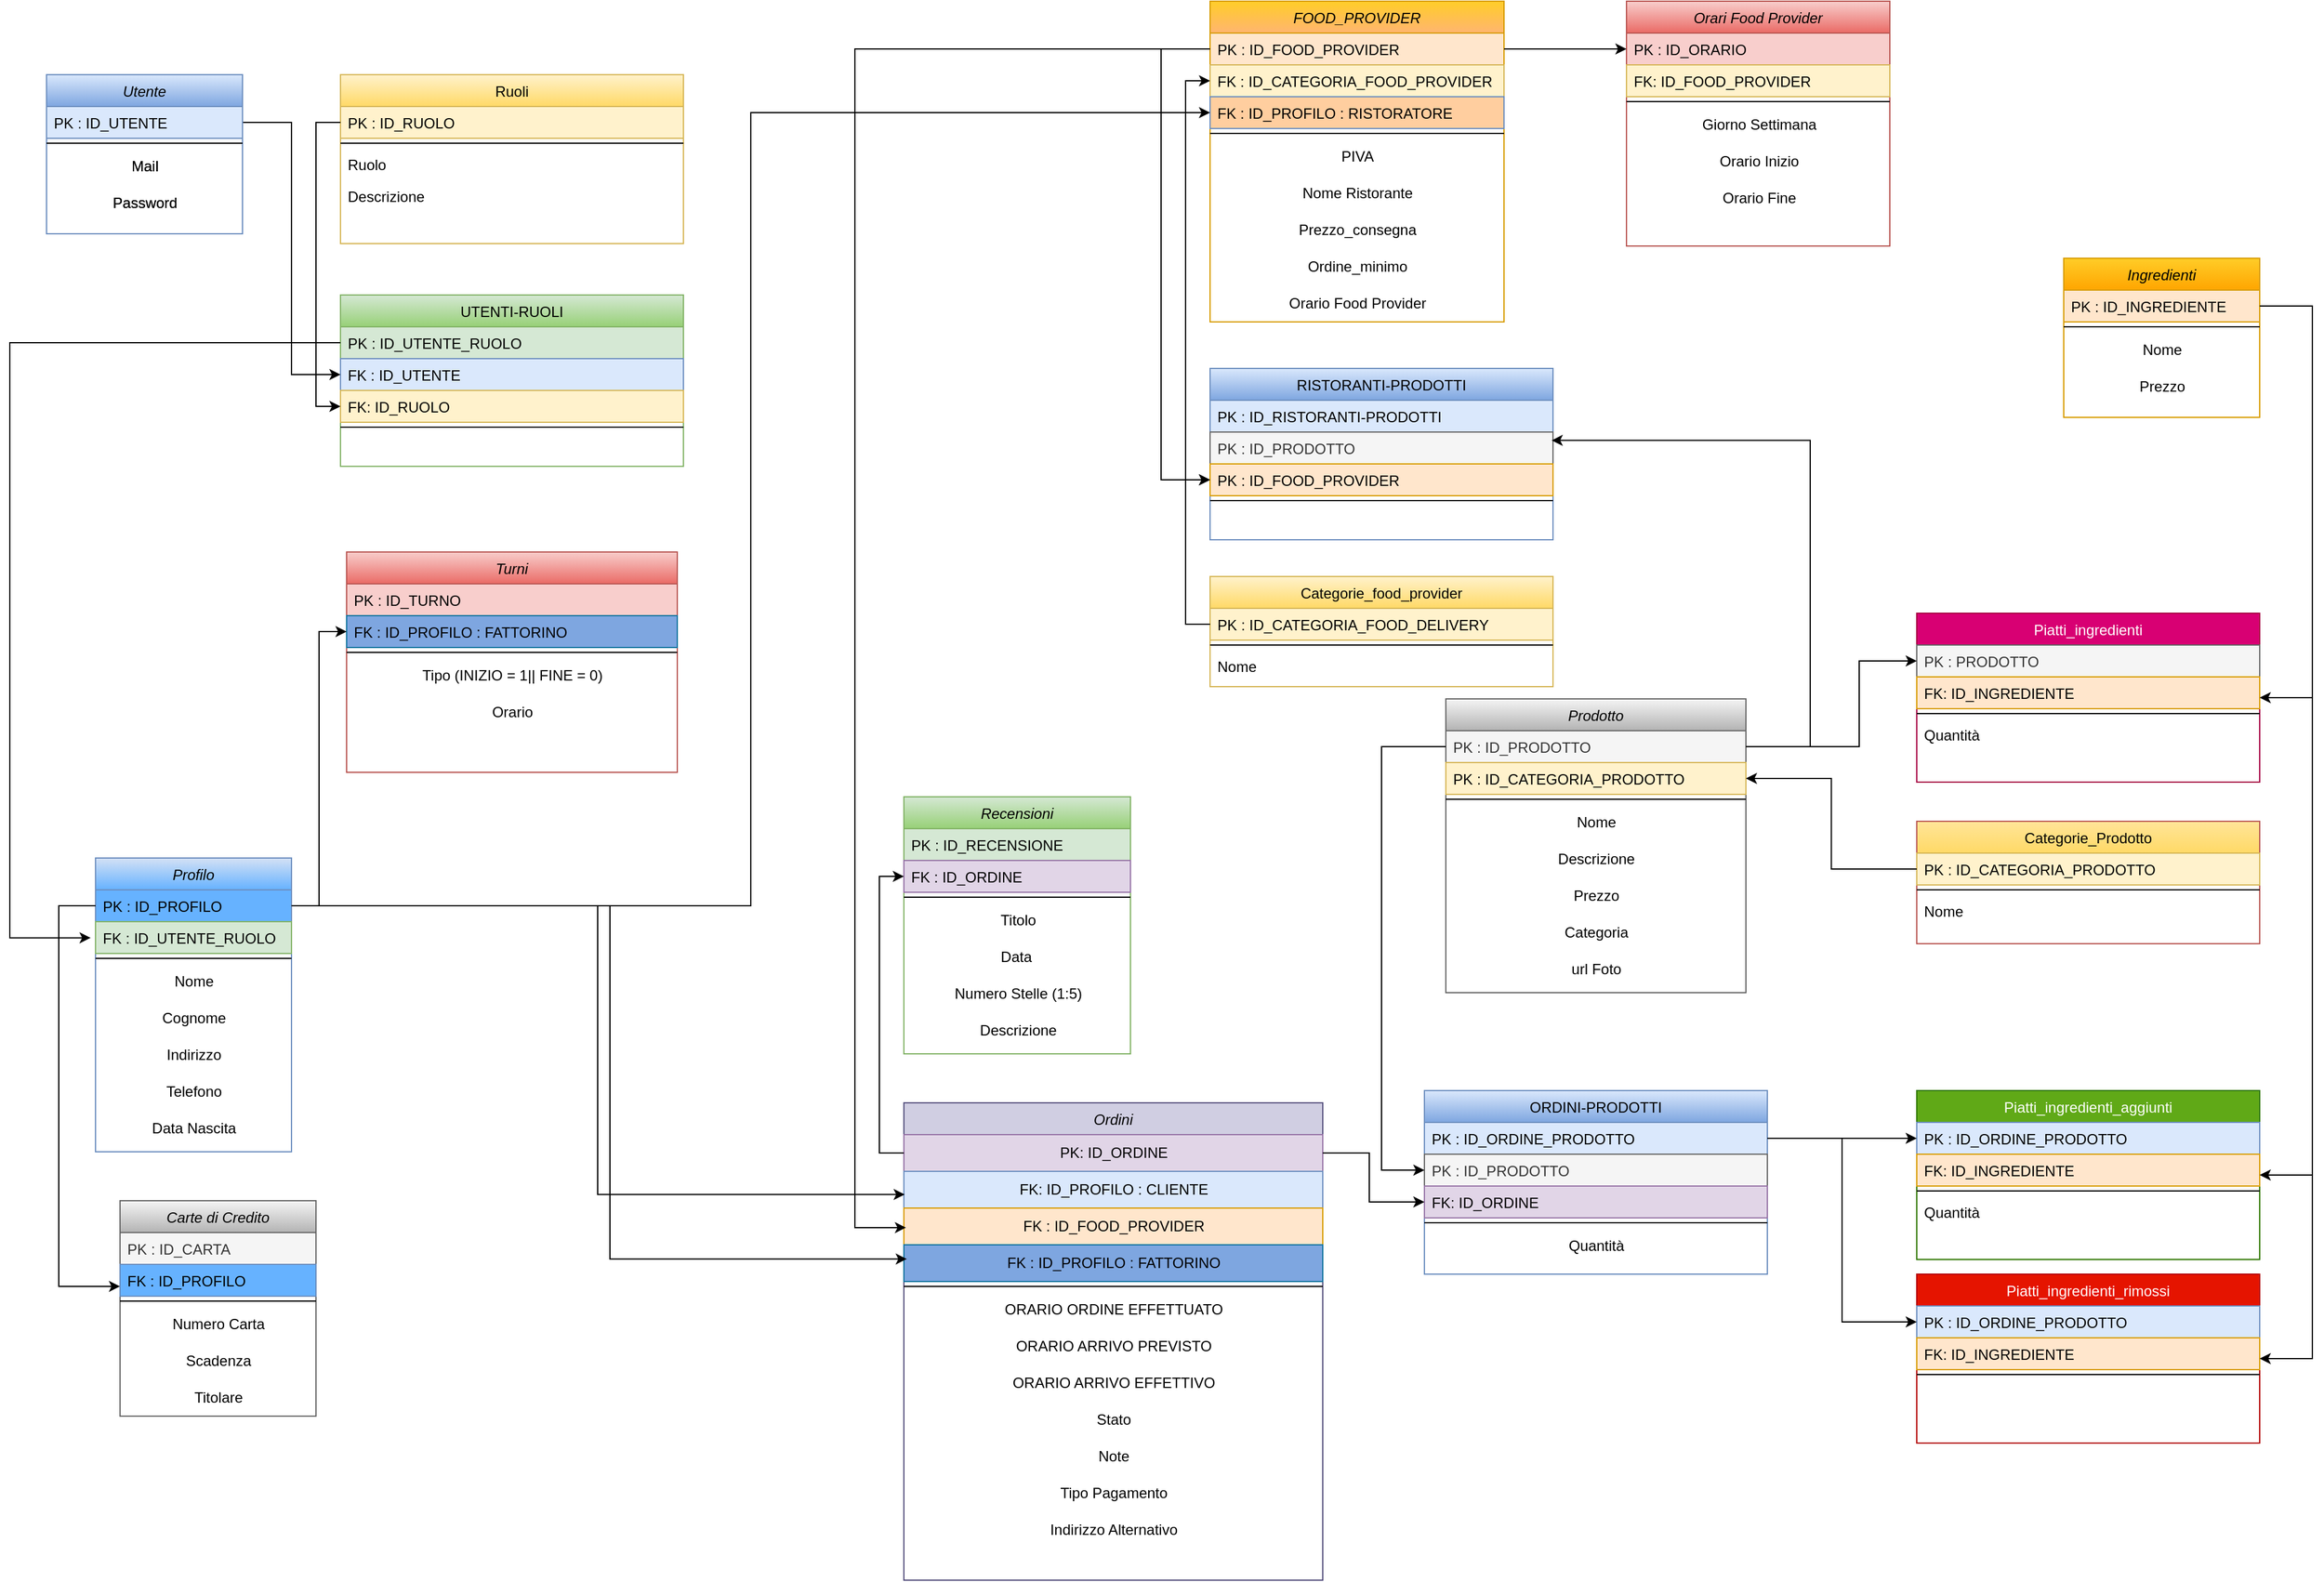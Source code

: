 <mxfile version="22.1.8" type="google">
  <diagram id="C5RBs43oDa-KdzZeNtuy" name="Page-1">
    <mxGraphModel grid="1" page="1" gridSize="10" guides="1" tooltips="1" connect="1" arrows="1" fold="1" pageScale="1" pageWidth="827" pageHeight="1169" math="0" shadow="0">
      <root>
        <mxCell id="WIyWlLk6GJQsqaUBKTNV-0" />
        <mxCell id="WIyWlLk6GJQsqaUBKTNV-1" parent="WIyWlLk6GJQsqaUBKTNV-0" />
        <mxCell id="pUIKYV5cTmb6bCNj5t-Q-20" value="FOOD_PROVIDER" style="swimlane;fontStyle=2;align=center;verticalAlign=top;childLayout=stackLayout;horizontal=1;startSize=26;horizontalStack=0;resizeParent=1;resizeLast=0;collapsible=1;marginBottom=0;rounded=0;shadow=0;strokeWidth=1;fillColor=#ffcd28;strokeColor=#d79b00;gradientColor=#FFB570;" vertex="1" parent="WIyWlLk6GJQsqaUBKTNV-1">
          <mxGeometry x="250" y="30" width="240" height="262" as="geometry">
            <mxRectangle x="230" y="140" width="160" height="26" as="alternateBounds" />
          </mxGeometry>
        </mxCell>
        <mxCell id="pUIKYV5cTmb6bCNj5t-Q-21" value="PK : ID_FOOD_PROVIDER" style="text;align=left;verticalAlign=top;spacingLeft=4;spacingRight=4;overflow=hidden;rotatable=0;points=[[0,0.5],[1,0.5]];portConstraint=eastwest;fillColor=#ffe6cc;strokeColor=#d79b00;" vertex="1" parent="pUIKYV5cTmb6bCNj5t-Q-20">
          <mxGeometry y="26" width="240" height="26" as="geometry" />
        </mxCell>
        <mxCell id="C3KwuTIJUDm_DYnTq-bH-4" value="FK : ID_CATEGORIA_FOOD_PROVIDER" style="text;align=left;verticalAlign=top;spacingLeft=4;spacingRight=4;overflow=hidden;rotatable=0;points=[[0,0.5],[1,0.5]];portConstraint=eastwest;fillColor=#fff2cc;strokeColor=#d6b656;" vertex="1" parent="pUIKYV5cTmb6bCNj5t-Q-20">
          <mxGeometry y="52" width="240" height="26" as="geometry" />
        </mxCell>
        <mxCell id="C3KwuTIJUDm_DYnTq-bH-25" value="FK : ID_PROFILO : RISTORATORE" style="text;align=left;verticalAlign=top;spacingLeft=4;spacingRight=4;overflow=hidden;rotatable=0;points=[[0,0.5],[1,0.5]];portConstraint=eastwest;fillColor=#FFCE9F;strokeColor=#6c8ebf;" vertex="1" parent="pUIKYV5cTmb6bCNj5t-Q-20">
          <mxGeometry y="78" width="240" height="26" as="geometry" />
        </mxCell>
        <mxCell id="pUIKYV5cTmb6bCNj5t-Q-22" value="" style="line;html=1;strokeWidth=1;align=left;verticalAlign=middle;spacingTop=-1;spacingLeft=3;spacingRight=3;rotatable=0;labelPosition=right;points=[];portConstraint=eastwest;" vertex="1" parent="pUIKYV5cTmb6bCNj5t-Q-20">
          <mxGeometry y="104" width="240" height="8" as="geometry" />
        </mxCell>
        <mxCell id="pUIKYV5cTmb6bCNj5t-Q-23" value="PIVA" style="text;html=1;align=center;verticalAlign=middle;resizable=0;points=[];autosize=1;strokeColor=none;fillColor=none;" vertex="1" parent="pUIKYV5cTmb6bCNj5t-Q-20">
          <mxGeometry y="112" width="240" height="30" as="geometry" />
        </mxCell>
        <mxCell id="pUIKYV5cTmb6bCNj5t-Q-24" value="Nome Ristorante" style="text;html=1;align=center;verticalAlign=middle;resizable=0;points=[];autosize=1;strokeColor=none;fillColor=none;" vertex="1" parent="pUIKYV5cTmb6bCNj5t-Q-20">
          <mxGeometry y="142" width="240" height="30" as="geometry" />
        </mxCell>
        <mxCell id="oPEYbx64hj9ZwjbUVSfU-4" value="Prezzo_consegna" style="text;html=1;align=center;verticalAlign=middle;resizable=0;points=[];autosize=1;strokeColor=none;fillColor=none;" vertex="1" parent="pUIKYV5cTmb6bCNj5t-Q-20">
          <mxGeometry y="172" width="240" height="30" as="geometry" />
        </mxCell>
        <mxCell id="oPEYbx64hj9ZwjbUVSfU-5" value="Ordine_minimo" style="text;html=1;align=center;verticalAlign=middle;resizable=0;points=[];autosize=1;strokeColor=none;fillColor=none;" vertex="1" parent="pUIKYV5cTmb6bCNj5t-Q-20">
          <mxGeometry y="202" width="240" height="30" as="geometry" />
        </mxCell>
        <mxCell id="7HxDWiLNe3AIB8kSRY5j-55" value="Orario Food Provider" style="text;html=1;align=center;verticalAlign=middle;resizable=0;points=[];autosize=1;strokeColor=none;fillColor=none;" vertex="1" parent="pUIKYV5cTmb6bCNj5t-Q-20">
          <mxGeometry y="232" width="240" height="30" as="geometry" />
        </mxCell>
        <mxCell id="pUIKYV5cTmb6bCNj5t-Q-32" value="Ordini" style="swimlane;fontStyle=2;align=center;verticalAlign=top;childLayout=stackLayout;horizontal=1;startSize=26;horizontalStack=0;resizeParent=1;resizeLast=0;collapsible=1;marginBottom=0;rounded=0;shadow=0;strokeWidth=1;fillColor=#d0cee2;strokeColor=#56517e;" vertex="1" parent="WIyWlLk6GJQsqaUBKTNV-1">
          <mxGeometry y="930" width="342" height="390" as="geometry">
            <mxRectangle x="230" y="140" width="160" height="26" as="alternateBounds" />
          </mxGeometry>
        </mxCell>
        <mxCell id="C3KwuTIJUDm_DYnTq-bH-6" value="PK: ID_ORDINE" style="text;html=1;align=center;verticalAlign=middle;resizable=0;points=[];autosize=1;strokeColor=#9673a6;fillColor=#e1d5e7;" vertex="1" parent="pUIKYV5cTmb6bCNj5t-Q-32">
          <mxGeometry y="26" width="342" height="30" as="geometry" />
        </mxCell>
        <mxCell id="pUIKYV5cTmb6bCNj5t-Q-35" value="FK: ID_PROFILO : CLIENTE" style="text;html=1;align=center;verticalAlign=middle;resizable=0;points=[];autosize=1;strokeColor=#6c8ebf;fillColor=#dae8fc;" vertex="1" parent="pUIKYV5cTmb6bCNj5t-Q-32">
          <mxGeometry y="56" width="342" height="30" as="geometry" />
        </mxCell>
        <mxCell id="pUIKYV5cTmb6bCNj5t-Q-36" value="FK : ID_FOOD_PROVIDER" style="text;html=1;align=center;verticalAlign=middle;resizable=0;points=[];autosize=1;strokeColor=#d79b00;fillColor=#ffe6cc;" vertex="1" parent="pUIKYV5cTmb6bCNj5t-Q-32">
          <mxGeometry y="86" width="342" height="30" as="geometry" />
        </mxCell>
        <mxCell id="pUIKYV5cTmb6bCNj5t-Q-37" value="FK : ID_PROFILO : FATTORINO" style="text;html=1;align=center;verticalAlign=middle;resizable=0;points=[];autosize=1;strokeColor=#10739e;fillColor=#7EA6E0;" vertex="1" parent="pUIKYV5cTmb6bCNj5t-Q-32">
          <mxGeometry y="116" width="342" height="30" as="geometry" />
        </mxCell>
        <mxCell id="pUIKYV5cTmb6bCNj5t-Q-34" value="" style="line;html=1;strokeWidth=1;align=left;verticalAlign=middle;spacingTop=-1;spacingLeft=3;spacingRight=3;rotatable=0;labelPosition=right;points=[];portConstraint=eastwest;" vertex="1" parent="pUIKYV5cTmb6bCNj5t-Q-32">
          <mxGeometry y="146" width="342" height="8" as="geometry" />
        </mxCell>
        <mxCell id="pUIKYV5cTmb6bCNj5t-Q-38" value="ORARIO ORDINE EFFETTUATO" style="text;html=1;align=center;verticalAlign=middle;resizable=0;points=[];autosize=1;strokeColor=none;fillColor=none;" vertex="1" parent="pUIKYV5cTmb6bCNj5t-Q-32">
          <mxGeometry y="154" width="342" height="30" as="geometry" />
        </mxCell>
        <mxCell id="pUIKYV5cTmb6bCNj5t-Q-42" value="ORARIO ARRIVO PREVISTO" style="text;html=1;align=center;verticalAlign=middle;resizable=0;points=[];autosize=1;strokeColor=none;fillColor=none;" vertex="1" parent="pUIKYV5cTmb6bCNj5t-Q-32">
          <mxGeometry y="184" width="342" height="30" as="geometry" />
        </mxCell>
        <mxCell id="pUIKYV5cTmb6bCNj5t-Q-43" value="ORARIO ARRIVO EFFETTIVO" style="text;html=1;align=center;verticalAlign=middle;resizable=0;points=[];autosize=1;strokeColor=none;fillColor=none;" vertex="1" parent="pUIKYV5cTmb6bCNj5t-Q-32">
          <mxGeometry y="214" width="342" height="30" as="geometry" />
        </mxCell>
        <mxCell id="pUIKYV5cTmb6bCNj5t-Q-39" value="Stato" style="text;html=1;align=center;verticalAlign=middle;resizable=0;points=[];autosize=1;strokeColor=none;fillColor=none;" vertex="1" parent="pUIKYV5cTmb6bCNj5t-Q-32">
          <mxGeometry y="244" width="342" height="30" as="geometry" />
        </mxCell>
        <mxCell id="pUIKYV5cTmb6bCNj5t-Q-40" value="Note" style="text;html=1;align=center;verticalAlign=middle;resizable=0;points=[];autosize=1;strokeColor=none;fillColor=none;" vertex="1" parent="pUIKYV5cTmb6bCNj5t-Q-32">
          <mxGeometry y="274" width="342" height="30" as="geometry" />
        </mxCell>
        <mxCell id="pUIKYV5cTmb6bCNj5t-Q-44" value="Tipo Pagamento" style="text;html=1;align=center;verticalAlign=middle;resizable=0;points=[];autosize=1;strokeColor=none;fillColor=none;" vertex="1" parent="pUIKYV5cTmb6bCNj5t-Q-32">
          <mxGeometry y="304" width="342" height="30" as="geometry" />
        </mxCell>
        <mxCell id="oPEYbx64hj9ZwjbUVSfU-0" value="Indirizzo Alternativo" style="text;html=1;align=center;verticalAlign=middle;resizable=0;points=[];autosize=1;strokeColor=none;fillColor=none;" vertex="1" parent="pUIKYV5cTmb6bCNj5t-Q-32">
          <mxGeometry y="334" width="342" height="30" as="geometry" />
        </mxCell>
        <mxCell id="Pgp0EbT_cRB48tDjf4iF-46" value="ORDINI-PRODOTTI" style="swimlane;fontStyle=0;align=center;verticalAlign=top;childLayout=stackLayout;horizontal=1;startSize=26;horizontalStack=0;resizeParent=1;resizeLast=0;collapsible=1;marginBottom=0;rounded=0;shadow=0;strokeWidth=1;fillColor=#dae8fc;strokeColor=#6c8ebf;gradientColor=#7ea6e0;" vertex="1" parent="WIyWlLk6GJQsqaUBKTNV-1">
          <mxGeometry x="425" y="920" width="280" height="150" as="geometry">
            <mxRectangle x="130" y="380" width="160" height="26" as="alternateBounds" />
          </mxGeometry>
        </mxCell>
        <mxCell id="C3KwuTIJUDm_DYnTq-bH-27" value="PK : ID_ORDINE_PRODOTTO" style="text;align=left;verticalAlign=top;spacingLeft=4;spacingRight=4;overflow=hidden;rotatable=0;points=[[0,0.5],[1,0.5]];portConstraint=eastwest;fillColor=#dae8fc;strokeColor=#6c8ebf;" vertex="1" parent="Pgp0EbT_cRB48tDjf4iF-46">
          <mxGeometry y="26" width="280" height="26" as="geometry" />
        </mxCell>
        <mxCell id="WrUZInJRl3D3PERXDvme-10" value="PK : ID_PRODOTTO" style="text;align=left;verticalAlign=top;spacingLeft=4;spacingRight=4;overflow=hidden;rotatable=0;points=[[0,0.5],[1,0.5]];portConstraint=eastwest;fillColor=#f5f5f5;fontColor=#333333;strokeColor=#666666;" vertex="1" parent="Pgp0EbT_cRB48tDjf4iF-46">
          <mxGeometry y="52" width="280" height="26" as="geometry" />
        </mxCell>
        <mxCell id="Pgp0EbT_cRB48tDjf4iF-48" value="FK: ID_ORDINE" style="text;align=left;verticalAlign=top;spacingLeft=4;spacingRight=4;overflow=hidden;rotatable=0;points=[[0,0.5],[1,0.5]];portConstraint=eastwest;rounded=0;shadow=0;html=0;fillColor=#e1d5e7;strokeColor=#9673a6;" vertex="1" parent="Pgp0EbT_cRB48tDjf4iF-46">
          <mxGeometry y="78" width="280" height="26" as="geometry" />
        </mxCell>
        <mxCell id="Pgp0EbT_cRB48tDjf4iF-49" value="" style="line;html=1;strokeWidth=1;align=left;verticalAlign=middle;spacingTop=-1;spacingLeft=3;spacingRight=3;rotatable=0;labelPosition=right;points=[];portConstraint=eastwest;" vertex="1" parent="Pgp0EbT_cRB48tDjf4iF-46">
          <mxGeometry y="104" width="280" height="8" as="geometry" />
        </mxCell>
        <mxCell id="6HLg9NW1RjELcp-UifMe-1" value="Quantità" style="text;html=1;align=center;verticalAlign=middle;resizable=0;points=[];autosize=1;strokeColor=none;fillColor=none;" vertex="1" parent="Pgp0EbT_cRB48tDjf4iF-46">
          <mxGeometry y="112" width="280" height="30" as="geometry" />
        </mxCell>
        <mxCell id="Pgp0EbT_cRB48tDjf4iF-54" value="Recensioni" style="swimlane;fontStyle=2;align=center;verticalAlign=top;childLayout=stackLayout;horizontal=1;startSize=26;horizontalStack=0;resizeParent=1;resizeLast=0;collapsible=1;marginBottom=0;rounded=0;shadow=0;strokeWidth=1;fillColor=#d5e8d4;strokeColor=#82b366;gradientColor=#97d077;" vertex="1" parent="WIyWlLk6GJQsqaUBKTNV-1">
          <mxGeometry y="680" width="185" height="210" as="geometry">
            <mxRectangle x="230" y="140" width="160" height="26" as="alternateBounds" />
          </mxGeometry>
        </mxCell>
        <mxCell id="Pgp0EbT_cRB48tDjf4iF-55" value="PK : ID_RECENSIONE" style="text;align=left;verticalAlign=top;spacingLeft=4;spacingRight=4;overflow=hidden;rotatable=0;points=[[0,0.5],[1,0.5]];portConstraint=eastwest;fillColor=#d5e8d4;strokeColor=#82b366;" vertex="1" parent="Pgp0EbT_cRB48tDjf4iF-54">
          <mxGeometry y="26" width="185" height="26" as="geometry" />
        </mxCell>
        <mxCell id="C3KwuTIJUDm_DYnTq-bH-18" value="FK : ID_ORDINE" style="text;align=left;verticalAlign=top;spacingLeft=4;spacingRight=4;overflow=hidden;rotatable=0;points=[[0,0.5],[1,0.5]];portConstraint=eastwest;fillColor=#e1d5e7;strokeColor=#9673a6;" vertex="1" parent="Pgp0EbT_cRB48tDjf4iF-54">
          <mxGeometry y="52" width="185" height="26" as="geometry" />
        </mxCell>
        <mxCell id="Pgp0EbT_cRB48tDjf4iF-59" value="" style="line;html=1;strokeWidth=1;align=left;verticalAlign=middle;spacingTop=-1;spacingLeft=3;spacingRight=3;rotatable=0;labelPosition=right;points=[];portConstraint=eastwest;" vertex="1" parent="Pgp0EbT_cRB48tDjf4iF-54">
          <mxGeometry y="78" width="185" height="8" as="geometry" />
        </mxCell>
        <mxCell id="Pgp0EbT_cRB48tDjf4iF-60" value="Titolo" style="text;html=1;align=center;verticalAlign=middle;resizable=0;points=[];autosize=1;strokeColor=none;fillColor=none;" vertex="1" parent="Pgp0EbT_cRB48tDjf4iF-54">
          <mxGeometry y="86" width="185" height="30" as="geometry" />
        </mxCell>
        <mxCell id="5fsvdAUHNscXeRY_oX4H-6" value="Data&amp;nbsp;" style="text;html=1;align=center;verticalAlign=middle;resizable=0;points=[];autosize=1;strokeColor=none;fillColor=none;" vertex="1" parent="Pgp0EbT_cRB48tDjf4iF-54">
          <mxGeometry y="116" width="185" height="30" as="geometry" />
        </mxCell>
        <mxCell id="Pgp0EbT_cRB48tDjf4iF-62" value="Numero Stelle (1:5)" style="text;html=1;align=center;verticalAlign=middle;resizable=0;points=[];autosize=1;strokeColor=none;fillColor=none;" vertex="1" parent="Pgp0EbT_cRB48tDjf4iF-54">
          <mxGeometry y="146" width="185" height="30" as="geometry" />
        </mxCell>
        <mxCell id="Pgp0EbT_cRB48tDjf4iF-61" value="Descrizione" style="text;html=1;align=center;verticalAlign=middle;resizable=0;points=[];autosize=1;strokeColor=none;fillColor=none;" vertex="1" parent="Pgp0EbT_cRB48tDjf4iF-54">
          <mxGeometry y="176" width="185" height="30" as="geometry" />
        </mxCell>
        <mxCell id="C3KwuTIJUDm_DYnTq-bH-9" style="edgeStyle=orthogonalEdgeStyle;rounded=0;orthogonalLoop=1;jettySize=auto;html=1;entryX=0.005;entryY=0.533;entryDx=0;entryDy=0;entryPerimeter=0;exitX=0;exitY=0.5;exitDx=0;exitDy=0;" edge="1" parent="WIyWlLk6GJQsqaUBKTNV-1" source="pUIKYV5cTmb6bCNj5t-Q-21" target="pUIKYV5cTmb6bCNj5t-Q-36">
          <mxGeometry relative="1" as="geometry">
            <Array as="points">
              <mxPoint x="-40" y="69" />
              <mxPoint x="-40" y="1032" />
            </Array>
            <mxPoint x="20" y="50" as="sourcePoint" />
          </mxGeometry>
        </mxCell>
        <mxCell id="IE2CaWGolGk02aoR1vxO-13" value="UTENTI-RUOLI" style="swimlane;fontStyle=0;align=center;verticalAlign=top;childLayout=stackLayout;horizontal=1;startSize=26;horizontalStack=0;resizeParent=1;resizeLast=0;collapsible=1;marginBottom=0;rounded=0;shadow=0;strokeWidth=1;fillColor=#d5e8d4;strokeColor=#82b366;gradientColor=#97d077;" vertex="1" parent="WIyWlLk6GJQsqaUBKTNV-1">
          <mxGeometry x="-460" y="270" width="280" height="140" as="geometry">
            <mxRectangle x="130" y="380" width="160" height="26" as="alternateBounds" />
          </mxGeometry>
        </mxCell>
        <mxCell id="0GZrhmt0IgbavrPeBn35-0" value="PK : ID_UTENTE_RUOLO" style="text;align=left;verticalAlign=top;spacingLeft=4;spacingRight=4;overflow=hidden;rotatable=0;points=[[0,0.5],[1,0.5]];portConstraint=eastwest;fillColor=#d5e8d4;strokeColor=#82b366;" vertex="1" parent="IE2CaWGolGk02aoR1vxO-13">
          <mxGeometry y="26" width="280" height="26" as="geometry" />
        </mxCell>
        <mxCell id="IE2CaWGolGk02aoR1vxO-14" value="FK : ID_UTENTE" style="text;align=left;verticalAlign=top;spacingLeft=4;spacingRight=4;overflow=hidden;rotatable=0;points=[[0,0.5],[1,0.5]];portConstraint=eastwest;fillColor=#dae8fc;strokeColor=#6c8ebf;" vertex="1" parent="IE2CaWGolGk02aoR1vxO-13">
          <mxGeometry y="52" width="280" height="26" as="geometry" />
        </mxCell>
        <mxCell id="IE2CaWGolGk02aoR1vxO-15" value="FK: ID_RUOLO" style="text;align=left;verticalAlign=top;spacingLeft=4;spacingRight=4;overflow=hidden;rotatable=0;points=[[0,0.5],[1,0.5]];portConstraint=eastwest;rounded=0;shadow=0;html=0;fillColor=#fff2cc;strokeColor=#d6b656;" vertex="1" parent="IE2CaWGolGk02aoR1vxO-13">
          <mxGeometry y="78" width="280" height="26" as="geometry" />
        </mxCell>
        <mxCell id="IE2CaWGolGk02aoR1vxO-16" value="" style="line;html=1;strokeWidth=1;align=left;verticalAlign=middle;spacingTop=-1;spacingLeft=3;spacingRight=3;rotatable=0;labelPosition=right;points=[];portConstraint=eastwest;" vertex="1" parent="IE2CaWGolGk02aoR1vxO-13">
          <mxGeometry y="104" width="280" height="8" as="geometry" />
        </mxCell>
        <mxCell id="IE2CaWGolGk02aoR1vxO-18" value="Ruoli" style="swimlane;fontStyle=0;align=center;verticalAlign=top;childLayout=stackLayout;horizontal=1;startSize=26;horizontalStack=0;resizeParent=1;resizeLast=0;collapsible=1;marginBottom=0;rounded=0;shadow=0;strokeWidth=1;fillColor=#fff2cc;strokeColor=#d6b656;gradientColor=#ffd966;" vertex="1" parent="WIyWlLk6GJQsqaUBKTNV-1">
          <mxGeometry x="-460" y="90" width="280" height="138" as="geometry">
            <mxRectangle x="130" y="380" width="160" height="26" as="alternateBounds" />
          </mxGeometry>
        </mxCell>
        <mxCell id="IE2CaWGolGk02aoR1vxO-19" value="PK : ID_RUOLO" style="text;align=left;verticalAlign=top;spacingLeft=4;spacingRight=4;overflow=hidden;rotatable=0;points=[[0,0.5],[1,0.5]];portConstraint=eastwest;fillColor=#fff2cc;strokeColor=#d6b656;" vertex="1" parent="IE2CaWGolGk02aoR1vxO-18">
          <mxGeometry y="26" width="280" height="26" as="geometry" />
        </mxCell>
        <mxCell id="IE2CaWGolGk02aoR1vxO-20" value="" style="line;html=1;strokeWidth=1;align=left;verticalAlign=middle;spacingTop=-1;spacingLeft=3;spacingRight=3;rotatable=0;labelPosition=right;points=[];portConstraint=eastwest;" vertex="1" parent="IE2CaWGolGk02aoR1vxO-18">
          <mxGeometry y="52" width="280" height="8" as="geometry" />
        </mxCell>
        <mxCell id="IE2CaWGolGk02aoR1vxO-21" value="Ruolo" style="text;align=left;verticalAlign=top;spacingLeft=4;spacingRight=4;overflow=hidden;rotatable=0;points=[[0,0.5],[1,0.5]];portConstraint=eastwest;" vertex="1" parent="IE2CaWGolGk02aoR1vxO-18">
          <mxGeometry y="60" width="280" height="26" as="geometry" />
        </mxCell>
        <mxCell id="IE2CaWGolGk02aoR1vxO-22" value="Descrizione" style="text;align=left;verticalAlign=top;spacingLeft=4;spacingRight=4;overflow=hidden;rotatable=0;points=[[0,0.5],[1,0.5]];portConstraint=eastwest;" vertex="1" parent="IE2CaWGolGk02aoR1vxO-18">
          <mxGeometry y="86" width="280" height="26" as="geometry" />
        </mxCell>
        <mxCell id="0GZrhmt0IgbavrPeBn35-2" value="Utente" style="swimlane;fontStyle=2;align=center;verticalAlign=top;childLayout=stackLayout;horizontal=1;startSize=26;horizontalStack=0;resizeParent=1;resizeLast=0;collapsible=1;marginBottom=0;rounded=0;shadow=0;strokeWidth=1;fillColor=#dae8fc;strokeColor=#6c8ebf;gradientColor=#7ea6e0;" vertex="1" parent="WIyWlLk6GJQsqaUBKTNV-1">
          <mxGeometry x="-700" y="90" width="160" height="130" as="geometry">
            <mxRectangle x="230" y="140" width="160" height="26" as="alternateBounds" />
          </mxGeometry>
        </mxCell>
        <mxCell id="0GZrhmt0IgbavrPeBn35-3" value="PK : ID_UTENTE" style="text;align=left;verticalAlign=top;spacingLeft=4;spacingRight=4;overflow=hidden;rotatable=0;points=[[0,0.5],[1,0.5]];portConstraint=eastwest;fillColor=#dae8fc;strokeColor=#6c8ebf;" vertex="1" parent="0GZrhmt0IgbavrPeBn35-2">
          <mxGeometry y="26" width="160" height="26" as="geometry" />
        </mxCell>
        <mxCell id="0GZrhmt0IgbavrPeBn35-4" value="" style="line;html=1;strokeWidth=1;align=left;verticalAlign=middle;spacingTop=-1;spacingLeft=3;spacingRight=3;rotatable=0;labelPosition=right;points=[];portConstraint=eastwest;" vertex="1" parent="0GZrhmt0IgbavrPeBn35-2">
          <mxGeometry y="52" width="160" height="8" as="geometry" />
        </mxCell>
        <mxCell id="0GZrhmt0IgbavrPeBn35-5" value="Mail" style="text;html=1;align=center;verticalAlign=middle;resizable=0;points=[];autosize=1;strokeColor=none;fillColor=none;" vertex="1" parent="0GZrhmt0IgbavrPeBn35-2">
          <mxGeometry y="60" width="160" height="30" as="geometry" />
        </mxCell>
        <mxCell id="0GZrhmt0IgbavrPeBn35-6" value="Password" style="text;html=1;align=center;verticalAlign=middle;resizable=0;points=[];autosize=1;strokeColor=none;fillColor=none;" vertex="1" parent="0GZrhmt0IgbavrPeBn35-2">
          <mxGeometry y="90" width="160" height="30" as="geometry" />
        </mxCell>
        <mxCell id="0GZrhmt0IgbavrPeBn35-12" value="Profilo" style="swimlane;fontStyle=2;align=center;verticalAlign=top;childLayout=stackLayout;horizontal=1;startSize=26;horizontalStack=0;resizeParent=1;resizeLast=0;collapsible=1;marginBottom=0;rounded=0;shadow=0;strokeWidth=1;fillColor=#D4E1F5;strokeColor=#6c8ebf;gradientColor=#66B2FF;" vertex="1" parent="WIyWlLk6GJQsqaUBKTNV-1">
          <mxGeometry x="-660" y="730" width="160" height="240" as="geometry">
            <mxRectangle x="230" y="140" width="160" height="26" as="alternateBounds" />
          </mxGeometry>
        </mxCell>
        <mxCell id="0GZrhmt0IgbavrPeBn35-13" value="PK : ID_PROFILO" style="text;align=left;verticalAlign=top;spacingLeft=4;spacingRight=4;overflow=hidden;rotatable=0;points=[[0,0.5],[1,0.5]];portConstraint=eastwest;fillColor=#66B2FF;strokeColor=#6c8ebf;" vertex="1" parent="0GZrhmt0IgbavrPeBn35-12">
          <mxGeometry y="26" width="160" height="26" as="geometry" />
        </mxCell>
        <mxCell id="0GZrhmt0IgbavrPeBn35-22" value="FK : ID_UTENTE_RUOLO" style="text;align=left;verticalAlign=top;spacingLeft=4;spacingRight=4;overflow=hidden;rotatable=0;points=[[0,0.5],[1,0.5]];portConstraint=eastwest;fillColor=#d5e8d4;strokeColor=#82b366;" vertex="1" parent="0GZrhmt0IgbavrPeBn35-12">
          <mxGeometry y="52" width="160" height="26" as="geometry" />
        </mxCell>
        <mxCell id="0GZrhmt0IgbavrPeBn35-14" value="" style="line;html=1;strokeWidth=1;align=left;verticalAlign=middle;spacingTop=-1;spacingLeft=3;spacingRight=3;rotatable=0;labelPosition=right;points=[];portConstraint=eastwest;" vertex="1" parent="0GZrhmt0IgbavrPeBn35-12">
          <mxGeometry y="78" width="160" height="8" as="geometry" />
        </mxCell>
        <mxCell id="0GZrhmt0IgbavrPeBn35-17" value="Nome" style="text;html=1;align=center;verticalAlign=middle;resizable=0;points=[];autosize=1;strokeColor=none;fillColor=none;" vertex="1" parent="0GZrhmt0IgbavrPeBn35-12">
          <mxGeometry y="86" width="160" height="30" as="geometry" />
        </mxCell>
        <mxCell id="0GZrhmt0IgbavrPeBn35-18" value="Cognome" style="text;html=1;align=center;verticalAlign=middle;resizable=0;points=[];autosize=1;strokeColor=none;fillColor=none;" vertex="1" parent="0GZrhmt0IgbavrPeBn35-12">
          <mxGeometry y="116" width="160" height="30" as="geometry" />
        </mxCell>
        <mxCell id="0GZrhmt0IgbavrPeBn35-19" value="Indirizzo" style="text;html=1;align=center;verticalAlign=middle;resizable=0;points=[];autosize=1;strokeColor=none;fillColor=none;" vertex="1" parent="0GZrhmt0IgbavrPeBn35-12">
          <mxGeometry y="146" width="160" height="30" as="geometry" />
        </mxCell>
        <mxCell id="0GZrhmt0IgbavrPeBn35-20" value="Telefono" style="text;html=1;align=center;verticalAlign=middle;resizable=0;points=[];autosize=1;strokeColor=none;fillColor=none;" vertex="1" parent="0GZrhmt0IgbavrPeBn35-12">
          <mxGeometry y="176" width="160" height="30" as="geometry" />
        </mxCell>
        <mxCell id="0GZrhmt0IgbavrPeBn35-21" value="Data Nascita" style="text;html=1;align=center;verticalAlign=middle;resizable=0;points=[];autosize=1;strokeColor=none;fillColor=none;" vertex="1" parent="0GZrhmt0IgbavrPeBn35-12">
          <mxGeometry y="206" width="160" height="30" as="geometry" />
        </mxCell>
        <mxCell id="WrUZInJRl3D3PERXDvme-18" value="RISTORANTI-PRODOTTI" style="swimlane;fontStyle=0;align=center;verticalAlign=top;childLayout=stackLayout;horizontal=1;startSize=26;horizontalStack=0;resizeParent=1;resizeLast=0;collapsible=1;marginBottom=0;rounded=0;shadow=0;strokeWidth=1;fillColor=#dae8fc;strokeColor=#6c8ebf;gradientColor=#7ea6e0;" vertex="1" parent="WIyWlLk6GJQsqaUBKTNV-1">
          <mxGeometry x="250" y="330" width="280" height="140" as="geometry">
            <mxRectangle x="130" y="380" width="160" height="26" as="alternateBounds" />
          </mxGeometry>
        </mxCell>
        <mxCell id="WrUZInJRl3D3PERXDvme-19" value="PK : ID_RISTORANTI-PRODOTTI" style="text;align=left;verticalAlign=top;spacingLeft=4;spacingRight=4;overflow=hidden;rotatable=0;points=[[0,0.5],[1,0.5]];portConstraint=eastwest;fillColor=#dae8fc;strokeColor=#6c8ebf;" vertex="1" parent="WrUZInJRl3D3PERXDvme-18">
          <mxGeometry y="26" width="280" height="26" as="geometry" />
        </mxCell>
        <mxCell id="WrUZInJRl3D3PERXDvme-20" value="PK : ID_PRODOTTO" style="text;align=left;verticalAlign=top;spacingLeft=4;spacingRight=4;overflow=hidden;rotatable=0;points=[[0,0.5],[1,0.5]];portConstraint=eastwest;fillColor=#f5f5f5;fontColor=#333333;strokeColor=#666666;" vertex="1" parent="WrUZInJRl3D3PERXDvme-18">
          <mxGeometry y="52" width="280" height="26" as="geometry" />
        </mxCell>
        <mxCell id="WrUZInJRl3D3PERXDvme-24" value="PK : ID_FOOD_PROVIDER" style="text;align=left;verticalAlign=top;spacingLeft=4;spacingRight=4;overflow=hidden;rotatable=0;points=[[0,0.5],[1,0.5]];portConstraint=eastwest;fillColor=#ffe6cc;strokeColor=#d79b00;" vertex="1" parent="WrUZInJRl3D3PERXDvme-18">
          <mxGeometry y="78" width="280" height="26" as="geometry" />
        </mxCell>
        <mxCell id="WrUZInJRl3D3PERXDvme-22" value="" style="line;html=1;strokeWidth=1;align=left;verticalAlign=middle;spacingTop=-1;spacingLeft=3;spacingRight=3;rotatable=0;labelPosition=right;points=[];portConstraint=eastwest;" vertex="1" parent="WrUZInJRl3D3PERXDvme-18">
          <mxGeometry y="104" width="280" height="8" as="geometry" />
        </mxCell>
        <mxCell id="WrUZInJRl3D3PERXDvme-33" style="edgeStyle=orthogonalEdgeStyle;rounded=0;orthogonalLoop=1;jettySize=auto;html=1;entryX=0;entryY=0.5;entryDx=0;entryDy=0;" edge="1" parent="WIyWlLk6GJQsqaUBKTNV-1" source="pUIKYV5cTmb6bCNj5t-Q-21" target="WrUZInJRl3D3PERXDvme-24">
          <mxGeometry relative="1" as="geometry">
            <Array as="points">
              <mxPoint x="210" y="69" />
              <mxPoint x="210" y="421" />
            </Array>
          </mxGeometry>
        </mxCell>
        <mxCell id="7sslTZbJ7KFvJnqQfUNf-0" value="Carte di Credito" style="swimlane;fontStyle=2;align=center;verticalAlign=top;childLayout=stackLayout;horizontal=1;startSize=26;horizontalStack=0;resizeParent=1;resizeLast=0;collapsible=1;marginBottom=0;rounded=0;shadow=0;strokeWidth=1;fillColor=#f5f5f5;strokeColor=#666666;gradientColor=#b3b3b3;" vertex="1" parent="WIyWlLk6GJQsqaUBKTNV-1">
          <mxGeometry x="-640" y="1010" width="160" height="176" as="geometry">
            <mxRectangle x="230" y="140" width="160" height="26" as="alternateBounds" />
          </mxGeometry>
        </mxCell>
        <mxCell id="7sslTZbJ7KFvJnqQfUNf-1" value="PK : ID_CARTA" style="text;align=left;verticalAlign=top;spacingLeft=4;spacingRight=4;overflow=hidden;rotatable=0;points=[[0,0.5],[1,0.5]];portConstraint=eastwest;fillColor=#f5f5f5;strokeColor=#666666;fontColor=#333333;" vertex="1" parent="7sslTZbJ7KFvJnqQfUNf-0">
          <mxGeometry y="26" width="160" height="26" as="geometry" />
        </mxCell>
        <mxCell id="7sslTZbJ7KFvJnqQfUNf-2" value="FK : ID_PROFILO" style="text;align=left;verticalAlign=top;spacingLeft=4;spacingRight=4;overflow=hidden;rotatable=0;points=[[0,0.5],[1,0.5]];portConstraint=eastwest;fillColor=#66B2FF;strokeColor=#6c8ebf;" vertex="1" parent="7sslTZbJ7KFvJnqQfUNf-0">
          <mxGeometry y="52" width="160" height="26" as="geometry" />
        </mxCell>
        <mxCell id="7sslTZbJ7KFvJnqQfUNf-3" value="" style="line;html=1;strokeWidth=1;align=left;verticalAlign=middle;spacingTop=-1;spacingLeft=3;spacingRight=3;rotatable=0;labelPosition=right;points=[];portConstraint=eastwest;" vertex="1" parent="7sslTZbJ7KFvJnqQfUNf-0">
          <mxGeometry y="78" width="160" height="8" as="geometry" />
        </mxCell>
        <mxCell id="7sslTZbJ7KFvJnqQfUNf-4" value="Numero Carta" style="text;html=1;align=center;verticalAlign=middle;resizable=0;points=[];autosize=1;strokeColor=none;fillColor=none;" vertex="1" parent="7sslTZbJ7KFvJnqQfUNf-0">
          <mxGeometry y="86" width="160" height="30" as="geometry" />
        </mxCell>
        <mxCell id="7sslTZbJ7KFvJnqQfUNf-5" value="Scadenza" style="text;html=1;align=center;verticalAlign=middle;resizable=0;points=[];autosize=1;strokeColor=none;fillColor=none;" vertex="1" parent="7sslTZbJ7KFvJnqQfUNf-0">
          <mxGeometry y="116" width="160" height="30" as="geometry" />
        </mxCell>
        <mxCell id="7sslTZbJ7KFvJnqQfUNf-7" value="Titolare" style="text;html=1;align=center;verticalAlign=middle;resizable=0;points=[];autosize=1;strokeColor=none;fillColor=none;" vertex="1" parent="7sslTZbJ7KFvJnqQfUNf-0">
          <mxGeometry y="146" width="160" height="30" as="geometry" />
        </mxCell>
        <mxCell id="7sslTZbJ7KFvJnqQfUNf-8" style="edgeStyle=orthogonalEdgeStyle;rounded=0;orthogonalLoop=1;jettySize=auto;html=1;entryX=0;entryY=0.692;entryDx=0;entryDy=0;entryPerimeter=0;" edge="1" parent="WIyWlLk6GJQsqaUBKTNV-1" source="0GZrhmt0IgbavrPeBn35-13" target="7sslTZbJ7KFvJnqQfUNf-2">
          <mxGeometry relative="1" as="geometry">
            <Array as="points">
              <mxPoint x="-690" y="769" />
              <mxPoint x="-690" y="1080" />
            </Array>
          </mxGeometry>
        </mxCell>
        <mxCell id="7sslTZbJ7KFvJnqQfUNf-18" style="edgeStyle=orthogonalEdgeStyle;rounded=0;orthogonalLoop=1;jettySize=auto;html=1;entryX=0;entryY=0.5;entryDx=0;entryDy=0;" edge="1" parent="WIyWlLk6GJQsqaUBKTNV-1" source="C3KwuTIJUDm_DYnTq-bH-6" target="C3KwuTIJUDm_DYnTq-bH-18">
          <mxGeometry relative="1" as="geometry">
            <Array as="points">
              <mxPoint x="-20" y="971" />
              <mxPoint x="-20" y="745" />
            </Array>
          </mxGeometry>
        </mxCell>
        <mxCell id="7sslTZbJ7KFvJnqQfUNf-19" style="edgeStyle=orthogonalEdgeStyle;rounded=0;orthogonalLoop=1;jettySize=auto;html=1;entryX=0;entryY=0.5;entryDx=0;entryDy=0;" edge="1" parent="WIyWlLk6GJQsqaUBKTNV-1" source="0GZrhmt0IgbavrPeBn35-3" target="IE2CaWGolGk02aoR1vxO-14">
          <mxGeometry relative="1" as="geometry" />
        </mxCell>
        <mxCell id="WrUZInJRl3D3PERXDvme-76" style="edgeStyle=orthogonalEdgeStyle;rounded=0;orthogonalLoop=1;jettySize=auto;html=1;entryX=-0.025;entryY=0.508;entryDx=0;entryDy=0;entryPerimeter=0;" edge="1" parent="WIyWlLk6GJQsqaUBKTNV-1" source="0GZrhmt0IgbavrPeBn35-0" target="0GZrhmt0IgbavrPeBn35-22">
          <mxGeometry relative="1" as="geometry">
            <Array as="points">
              <mxPoint x="-730" y="309" />
              <mxPoint x="-730" y="795" />
            </Array>
          </mxGeometry>
        </mxCell>
        <mxCell id="WrUZInJRl3D3PERXDvme-77" style="edgeStyle=orthogonalEdgeStyle;rounded=0;orthogonalLoop=1;jettySize=auto;html=1;entryX=0.002;entryY=0.63;entryDx=0;entryDy=0;entryPerimeter=0;" edge="1" parent="WIyWlLk6GJQsqaUBKTNV-1" source="0GZrhmt0IgbavrPeBn35-13" target="pUIKYV5cTmb6bCNj5t-Q-35">
          <mxGeometry relative="1" as="geometry" />
        </mxCell>
        <mxCell id="WrUZInJRl3D3PERXDvme-78" style="edgeStyle=orthogonalEdgeStyle;rounded=0;orthogonalLoop=1;jettySize=auto;html=1;entryX=0.007;entryY=0.387;entryDx=0;entryDy=0;entryPerimeter=0;" edge="1" parent="WIyWlLk6GJQsqaUBKTNV-1" source="0GZrhmt0IgbavrPeBn35-13" target="pUIKYV5cTmb6bCNj5t-Q-37">
          <mxGeometry relative="1" as="geometry">
            <Array as="points">
              <mxPoint x="-240" y="769" />
              <mxPoint x="-240" y="1058" />
            </Array>
          </mxGeometry>
        </mxCell>
        <mxCell id="WrUZInJRl3D3PERXDvme-80" style="edgeStyle=orthogonalEdgeStyle;rounded=0;orthogonalLoop=1;jettySize=auto;html=1;entryX=0;entryY=0.5;entryDx=0;entryDy=0;" edge="1" parent="WIyWlLk6GJQsqaUBKTNV-1" source="C3KwuTIJUDm_DYnTq-bH-6" target="Pgp0EbT_cRB48tDjf4iF-48">
          <mxGeometry relative="1" as="geometry">
            <Array as="points">
              <mxPoint x="380" y="971" />
              <mxPoint x="380" y="1011" />
            </Array>
          </mxGeometry>
        </mxCell>
        <mxCell id="EHlbFagzX4l2wP9dxiTS-50" value="Turni" style="swimlane;fontStyle=2;align=center;verticalAlign=top;childLayout=stackLayout;horizontal=1;startSize=26;horizontalStack=0;resizeParent=1;resizeLast=0;collapsible=1;marginBottom=0;rounded=0;shadow=0;strokeWidth=1;fillColor=#f8cecc;strokeColor=#b85450;gradientColor=#ea6b66;" vertex="1" parent="WIyWlLk6GJQsqaUBKTNV-1">
          <mxGeometry x="-455" y="480" width="270" height="180" as="geometry">
            <mxRectangle x="230" y="140" width="160" height="26" as="alternateBounds" />
          </mxGeometry>
        </mxCell>
        <mxCell id="EHlbFagzX4l2wP9dxiTS-51" value="PK : ID_TURNO" style="text;align=left;verticalAlign=top;spacingLeft=4;spacingRight=4;overflow=hidden;rotatable=0;points=[[0,0.5],[1,0.5]];portConstraint=eastwest;fillColor=#f8cecc;strokeColor=#b85450;" vertex="1" parent="EHlbFagzX4l2wP9dxiTS-50">
          <mxGeometry y="26" width="270" height="26" as="geometry" />
        </mxCell>
        <mxCell id="EHlbFagzX4l2wP9dxiTS-52" value="FK : ID_PROFILO : FATTORINO" style="text;align=left;verticalAlign=top;spacingLeft=4;spacingRight=4;overflow=hidden;rotatable=0;points=[[0,0.5],[1,0.5]];portConstraint=eastwest;fillColor=#7EA6E0;strokeColor=#10739e;" vertex="1" parent="EHlbFagzX4l2wP9dxiTS-50">
          <mxGeometry y="52" width="270" height="26" as="geometry" />
        </mxCell>
        <mxCell id="EHlbFagzX4l2wP9dxiTS-53" value="" style="line;html=1;strokeWidth=1;align=left;verticalAlign=middle;spacingTop=-1;spacingLeft=3;spacingRight=3;rotatable=0;labelPosition=right;points=[];portConstraint=eastwest;" vertex="1" parent="EHlbFagzX4l2wP9dxiTS-50">
          <mxGeometry y="78" width="270" height="8" as="geometry" />
        </mxCell>
        <mxCell id="EHlbFagzX4l2wP9dxiTS-54" value="Tipo (INIZIO = 1|| FINE = 0)" style="text;html=1;align=center;verticalAlign=middle;resizable=0;points=[];autosize=1;strokeColor=none;fillColor=none;" vertex="1" parent="EHlbFagzX4l2wP9dxiTS-50">
          <mxGeometry y="86" width="270" height="30" as="geometry" />
        </mxCell>
        <mxCell id="EHlbFagzX4l2wP9dxiTS-55" value="Orario" style="text;html=1;align=center;verticalAlign=middle;resizable=0;points=[];autosize=1;strokeColor=none;fillColor=none;" vertex="1" parent="EHlbFagzX4l2wP9dxiTS-50">
          <mxGeometry y="116" width="270" height="30" as="geometry" />
        </mxCell>
        <mxCell id="EHlbFagzX4l2wP9dxiTS-57" value="Utente" style="swimlane;fontStyle=2;align=center;verticalAlign=top;childLayout=stackLayout;horizontal=1;startSize=26;horizontalStack=0;resizeParent=1;resizeLast=0;collapsible=1;marginBottom=0;rounded=0;shadow=0;strokeWidth=1;fillColor=#dae8fc;strokeColor=#6c8ebf;gradientColor=#7ea6e0;" vertex="1" parent="WIyWlLk6GJQsqaUBKTNV-1">
          <mxGeometry x="-700" y="90" width="160" height="130" as="geometry">
            <mxRectangle x="230" y="140" width="160" height="26" as="alternateBounds" />
          </mxGeometry>
        </mxCell>
        <mxCell id="EHlbFagzX4l2wP9dxiTS-58" value="PK : ID_UTENTE" style="text;align=left;verticalAlign=top;spacingLeft=4;spacingRight=4;overflow=hidden;rotatable=0;points=[[0,0.5],[1,0.5]];portConstraint=eastwest;fillColor=#dae8fc;strokeColor=#6c8ebf;" vertex="1" parent="EHlbFagzX4l2wP9dxiTS-57">
          <mxGeometry y="26" width="160" height="26" as="geometry" />
        </mxCell>
        <mxCell id="EHlbFagzX4l2wP9dxiTS-59" value="" style="line;html=1;strokeWidth=1;align=left;verticalAlign=middle;spacingTop=-1;spacingLeft=3;spacingRight=3;rotatable=0;labelPosition=right;points=[];portConstraint=eastwest;" vertex="1" parent="EHlbFagzX4l2wP9dxiTS-57">
          <mxGeometry y="52" width="160" height="8" as="geometry" />
        </mxCell>
        <mxCell id="EHlbFagzX4l2wP9dxiTS-60" value="Mail" style="text;html=1;align=center;verticalAlign=middle;resizable=0;points=[];autosize=1;strokeColor=none;fillColor=none;" vertex="1" parent="EHlbFagzX4l2wP9dxiTS-57">
          <mxGeometry y="60" width="160" height="30" as="geometry" />
        </mxCell>
        <mxCell id="EHlbFagzX4l2wP9dxiTS-61" value="Password" style="text;html=1;align=center;verticalAlign=middle;resizable=0;points=[];autosize=1;strokeColor=none;fillColor=none;" vertex="1" parent="EHlbFagzX4l2wP9dxiTS-57">
          <mxGeometry y="90" width="160" height="30" as="geometry" />
        </mxCell>
        <mxCell id="EHlbFagzX4l2wP9dxiTS-73" value="Prodotto" style="swimlane;fontStyle=2;align=center;verticalAlign=top;childLayout=stackLayout;horizontal=1;startSize=26;horizontalStack=0;resizeParent=1;resizeLast=0;collapsible=1;marginBottom=0;rounded=0;shadow=0;strokeWidth=1;fillColor=#f5f5f5;strokeColor=#666666;gradientColor=#b3b3b3;" vertex="1" parent="WIyWlLk6GJQsqaUBKTNV-1">
          <mxGeometry x="442.5" y="600" width="245" height="240" as="geometry">
            <mxRectangle x="230" y="140" width="160" height="26" as="alternateBounds" />
          </mxGeometry>
        </mxCell>
        <mxCell id="EHlbFagzX4l2wP9dxiTS-74" value="PK : ID_PRODOTTO" style="text;align=left;verticalAlign=top;spacingLeft=4;spacingRight=4;overflow=hidden;rotatable=0;points=[[0,0.5],[1,0.5]];portConstraint=eastwest;fillColor=#f5f5f5;strokeColor=#666666;fontColor=#333333;" vertex="1" parent="EHlbFagzX4l2wP9dxiTS-73">
          <mxGeometry y="26" width="245" height="26" as="geometry" />
        </mxCell>
        <mxCell id="7HxDWiLNe3AIB8kSRY5j-16" value="PK : ID_CATEGORIA_PRODOTTO" style="text;align=left;verticalAlign=top;spacingLeft=4;spacingRight=4;overflow=hidden;rotatable=0;points=[[0,0.5],[1,0.5]];portConstraint=eastwest;fillColor=#fff2cc;strokeColor=#d6b656;" vertex="1" parent="EHlbFagzX4l2wP9dxiTS-73">
          <mxGeometry y="52" width="245" height="26" as="geometry" />
        </mxCell>
        <mxCell id="EHlbFagzX4l2wP9dxiTS-75" value="" style="line;html=1;strokeWidth=1;align=left;verticalAlign=middle;spacingTop=-1;spacingLeft=3;spacingRight=3;rotatable=0;labelPosition=right;points=[];portConstraint=eastwest;" vertex="1" parent="EHlbFagzX4l2wP9dxiTS-73">
          <mxGeometry y="78" width="245" height="8" as="geometry" />
        </mxCell>
        <mxCell id="EHlbFagzX4l2wP9dxiTS-76" value="Nome" style="text;html=1;align=center;verticalAlign=middle;resizable=0;points=[];autosize=1;strokeColor=none;fillColor=none;" vertex="1" parent="EHlbFagzX4l2wP9dxiTS-73">
          <mxGeometry y="86" width="245" height="30" as="geometry" />
        </mxCell>
        <mxCell id="EHlbFagzX4l2wP9dxiTS-77" value="Descrizione" style="text;html=1;align=center;verticalAlign=middle;resizable=0;points=[];autosize=1;strokeColor=none;fillColor=none;" vertex="1" parent="EHlbFagzX4l2wP9dxiTS-73">
          <mxGeometry y="116" width="245" height="30" as="geometry" />
        </mxCell>
        <mxCell id="EHlbFagzX4l2wP9dxiTS-78" value="Prezzo" style="text;html=1;align=center;verticalAlign=middle;resizable=0;points=[];autosize=1;strokeColor=none;fillColor=none;" vertex="1" parent="EHlbFagzX4l2wP9dxiTS-73">
          <mxGeometry y="146" width="245" height="30" as="geometry" />
        </mxCell>
        <mxCell id="EHlbFagzX4l2wP9dxiTS-79" value="Categoria" style="text;html=1;align=center;verticalAlign=middle;resizable=0;points=[];autosize=1;strokeColor=none;fillColor=none;" vertex="1" parent="EHlbFagzX4l2wP9dxiTS-73">
          <mxGeometry y="176" width="245" height="30" as="geometry" />
        </mxCell>
        <mxCell id="EHlbFagzX4l2wP9dxiTS-80" value="url Foto" style="text;html=1;align=center;verticalAlign=middle;resizable=0;points=[];autosize=1;strokeColor=none;fillColor=none;" vertex="1" parent="EHlbFagzX4l2wP9dxiTS-73">
          <mxGeometry y="206" width="245" height="30" as="geometry" />
        </mxCell>
        <mxCell id="EHlbFagzX4l2wP9dxiTS-88" style="edgeStyle=orthogonalEdgeStyle;rounded=0;orthogonalLoop=1;jettySize=auto;html=1;entryX=0;entryY=0.5;entryDx=0;entryDy=0;" edge="1" parent="WIyWlLk6GJQsqaUBKTNV-1">
          <mxGeometry relative="1" as="geometry">
            <Array as="points">
              <mxPoint x="210" y="69" />
              <mxPoint x="210" y="421" />
            </Array>
            <mxPoint x="250" y="69" as="sourcePoint" />
            <mxPoint x="250" y="421" as="targetPoint" />
          </mxGeometry>
        </mxCell>
        <mxCell id="7HxDWiLNe3AIB8kSRY5j-6" value="Categorie_Prodotto" style="swimlane;fontStyle=0;align=center;verticalAlign=top;childLayout=stackLayout;horizontal=1;startSize=26;horizontalStack=0;resizeParent=1;resizeLast=0;collapsible=1;marginBottom=0;rounded=0;shadow=0;strokeWidth=1;fillColor=#FFE599;strokeColor=#b85450;gradientColor=#FFD966;" vertex="1" parent="WIyWlLk6GJQsqaUBKTNV-1">
          <mxGeometry x="827" y="700" width="280" height="100" as="geometry">
            <mxRectangle x="130" y="380" width="160" height="26" as="alternateBounds" />
          </mxGeometry>
        </mxCell>
        <mxCell id="7HxDWiLNe3AIB8kSRY5j-7" value="PK : ID_CATEGORIA_PRODOTTO" style="text;align=left;verticalAlign=top;spacingLeft=4;spacingRight=4;overflow=hidden;rotatable=0;points=[[0,0.5],[1,0.5]];portConstraint=eastwest;fillColor=#fff2cc;strokeColor=#d6b656;" vertex="1" parent="7HxDWiLNe3AIB8kSRY5j-6">
          <mxGeometry y="26" width="280" height="26" as="geometry" />
        </mxCell>
        <mxCell id="7HxDWiLNe3AIB8kSRY5j-8" value="" style="line;html=1;strokeWidth=1;align=left;verticalAlign=middle;spacingTop=-1;spacingLeft=3;spacingRight=3;rotatable=0;labelPosition=right;points=[];portConstraint=eastwest;" vertex="1" parent="7HxDWiLNe3AIB8kSRY5j-6">
          <mxGeometry y="52" width="280" height="8" as="geometry" />
        </mxCell>
        <mxCell id="7HxDWiLNe3AIB8kSRY5j-9" value="Nome" style="text;align=left;verticalAlign=top;spacingLeft=4;spacingRight=4;overflow=hidden;rotatable=0;points=[[0,0.5],[1,0.5]];portConstraint=eastwest;" vertex="1" parent="7HxDWiLNe3AIB8kSRY5j-6">
          <mxGeometry y="60" width="280" height="26" as="geometry" />
        </mxCell>
        <mxCell id="7HxDWiLNe3AIB8kSRY5j-17" style="edgeStyle=orthogonalEdgeStyle;rounded=0;orthogonalLoop=1;jettySize=auto;html=1;entryX=1;entryY=0.5;entryDx=0;entryDy=0;" edge="1" parent="WIyWlLk6GJQsqaUBKTNV-1" source="7HxDWiLNe3AIB8kSRY5j-7" target="7HxDWiLNe3AIB8kSRY5j-16">
          <mxGeometry relative="1" as="geometry" />
        </mxCell>
        <mxCell id="7HxDWiLNe3AIB8kSRY5j-19" style="edgeStyle=orthogonalEdgeStyle;rounded=0;orthogonalLoop=1;jettySize=auto;html=1;entryX=0.996;entryY=0.261;entryDx=0;entryDy=0;entryPerimeter=0;" edge="1" parent="WIyWlLk6GJQsqaUBKTNV-1" source="EHlbFagzX4l2wP9dxiTS-74">
          <mxGeometry relative="1" as="geometry">
            <mxPoint x="528.88" y="388.786" as="targetPoint" />
            <Array as="points">
              <mxPoint x="740" y="639" />
              <mxPoint x="740" y="389" />
            </Array>
          </mxGeometry>
        </mxCell>
        <mxCell id="7HxDWiLNe3AIB8kSRY5j-21" value="Piatti_ingredienti" style="swimlane;fontStyle=0;align=center;verticalAlign=top;childLayout=stackLayout;horizontal=1;startSize=26;horizontalStack=0;resizeParent=1;resizeLast=0;collapsible=1;marginBottom=0;rounded=0;shadow=0;strokeWidth=1;fillColor=#d80073;fontColor=#ffffff;strokeColor=#A50040;" vertex="1" parent="WIyWlLk6GJQsqaUBKTNV-1">
          <mxGeometry x="827" y="530" width="280" height="138" as="geometry">
            <mxRectangle x="130" y="380" width="160" height="26" as="alternateBounds" />
          </mxGeometry>
        </mxCell>
        <mxCell id="7HxDWiLNe3AIB8kSRY5j-22" value="PK : PRODOTTO" style="text;align=left;verticalAlign=top;spacingLeft=4;spacingRight=4;overflow=hidden;rotatable=0;points=[[0,0.5],[1,0.5]];portConstraint=eastwest;fillColor=#f5f5f5;strokeColor=#666666;fontColor=#333333;" vertex="1" parent="7HxDWiLNe3AIB8kSRY5j-21">
          <mxGeometry y="26" width="280" height="26" as="geometry" />
        </mxCell>
        <mxCell id="7HxDWiLNe3AIB8kSRY5j-23" value="FK: ID_INGREDIENTE" style="text;align=left;verticalAlign=top;spacingLeft=4;spacingRight=4;overflow=hidden;rotatable=0;points=[[0,0.5],[1,0.5]];portConstraint=eastwest;rounded=0;shadow=0;html=0;fillColor=#ffe6cc;strokeColor=#d79b00;" vertex="1" parent="7HxDWiLNe3AIB8kSRY5j-21">
          <mxGeometry y="52" width="280" height="26" as="geometry" />
        </mxCell>
        <mxCell id="7HxDWiLNe3AIB8kSRY5j-24" value="" style="line;html=1;strokeWidth=1;align=left;verticalAlign=middle;spacingTop=-1;spacingLeft=3;spacingRight=3;rotatable=0;labelPosition=right;points=[];portConstraint=eastwest;" vertex="1" parent="7HxDWiLNe3AIB8kSRY5j-21">
          <mxGeometry y="78" width="280" height="8" as="geometry" />
        </mxCell>
        <mxCell id="7HxDWiLNe3AIB8kSRY5j-25" value="Quantità" style="text;align=left;verticalAlign=top;spacingLeft=4;spacingRight=4;overflow=hidden;rotatable=0;points=[[0,0.5],[1,0.5]];portConstraint=eastwest;" vertex="1" parent="7HxDWiLNe3AIB8kSRY5j-21">
          <mxGeometry y="86" width="280" height="26" as="geometry" />
        </mxCell>
        <mxCell id="7HxDWiLNe3AIB8kSRY5j-26" value="Piatti_ingredienti_aggiunti" style="swimlane;fontStyle=0;align=center;verticalAlign=top;childLayout=stackLayout;horizontal=1;startSize=26;horizontalStack=0;resizeParent=1;resizeLast=0;collapsible=1;marginBottom=0;rounded=0;shadow=0;strokeWidth=1;fillColor=#60a917;strokeColor=#2D7600;fontColor=#ffffff;" vertex="1" parent="WIyWlLk6GJQsqaUBKTNV-1">
          <mxGeometry x="827" y="920" width="280" height="138" as="geometry">
            <mxRectangle x="130" y="380" width="160" height="26" as="alternateBounds" />
          </mxGeometry>
        </mxCell>
        <mxCell id="7HxDWiLNe3AIB8kSRY5j-27" value="PK : ID_ORDINE_PRODOTTO" style="text;align=left;verticalAlign=top;spacingLeft=4;spacingRight=4;overflow=hidden;rotatable=0;points=[[0,0.5],[1,0.5]];portConstraint=eastwest;fillColor=#dae8fc;strokeColor=#6c8ebf;" vertex="1" parent="7HxDWiLNe3AIB8kSRY5j-26">
          <mxGeometry y="26" width="280" height="26" as="geometry" />
        </mxCell>
        <mxCell id="7HxDWiLNe3AIB8kSRY5j-28" value="FK: ID_INGREDIENTE" style="text;align=left;verticalAlign=top;spacingLeft=4;spacingRight=4;overflow=hidden;rotatable=0;points=[[0,0.5],[1,0.5]];portConstraint=eastwest;rounded=0;shadow=0;html=0;fillColor=#ffe6cc;strokeColor=#d79b00;" vertex="1" parent="7HxDWiLNe3AIB8kSRY5j-26">
          <mxGeometry y="52" width="280" height="26" as="geometry" />
        </mxCell>
        <mxCell id="7HxDWiLNe3AIB8kSRY5j-29" value="" style="line;html=1;strokeWidth=1;align=left;verticalAlign=middle;spacingTop=-1;spacingLeft=3;spacingRight=3;rotatable=0;labelPosition=right;points=[];portConstraint=eastwest;" vertex="1" parent="7HxDWiLNe3AIB8kSRY5j-26">
          <mxGeometry y="78" width="280" height="8" as="geometry" />
        </mxCell>
        <mxCell id="7HxDWiLNe3AIB8kSRY5j-30" value="Quantità" style="text;align=left;verticalAlign=top;spacingLeft=4;spacingRight=4;overflow=hidden;rotatable=0;points=[[0,0.5],[1,0.5]];portConstraint=eastwest;" vertex="1" parent="7HxDWiLNe3AIB8kSRY5j-26">
          <mxGeometry y="86" width="280" height="26" as="geometry" />
        </mxCell>
        <mxCell id="7HxDWiLNe3AIB8kSRY5j-31" value="Piatti_ingredienti_rimossi" style="swimlane;fontStyle=0;align=center;verticalAlign=top;childLayout=stackLayout;horizontal=1;startSize=26;horizontalStack=0;resizeParent=1;resizeLast=0;collapsible=1;marginBottom=0;rounded=0;shadow=0;strokeWidth=1;fillColor=#e51400;fontColor=#ffffff;strokeColor=#B20000;" vertex="1" parent="WIyWlLk6GJQsqaUBKTNV-1">
          <mxGeometry x="827" y="1070" width="280" height="138" as="geometry">
            <mxRectangle x="130" y="380" width="160" height="26" as="alternateBounds" />
          </mxGeometry>
        </mxCell>
        <mxCell id="7HxDWiLNe3AIB8kSRY5j-32" value="PK : ID_ORDINE_PRODOTTO" style="text;align=left;verticalAlign=top;spacingLeft=4;spacingRight=4;overflow=hidden;rotatable=0;points=[[0,0.5],[1,0.5]];portConstraint=eastwest;fillColor=#dae8fc;strokeColor=#6c8ebf;" vertex="1" parent="7HxDWiLNe3AIB8kSRY5j-31">
          <mxGeometry y="26" width="280" height="26" as="geometry" />
        </mxCell>
        <mxCell id="7HxDWiLNe3AIB8kSRY5j-33" value="FK: ID_INGREDIENTE" style="text;align=left;verticalAlign=top;spacingLeft=4;spacingRight=4;overflow=hidden;rotatable=0;points=[[0,0.5],[1,0.5]];portConstraint=eastwest;rounded=0;shadow=0;html=0;fillColor=#ffe6cc;strokeColor=#d79b00;" vertex="1" parent="7HxDWiLNe3AIB8kSRY5j-31">
          <mxGeometry y="52" width="280" height="26" as="geometry" />
        </mxCell>
        <mxCell id="7HxDWiLNe3AIB8kSRY5j-34" value="" style="line;html=1;strokeWidth=1;align=left;verticalAlign=middle;spacingTop=-1;spacingLeft=3;spacingRight=3;rotatable=0;labelPosition=right;points=[];portConstraint=eastwest;" vertex="1" parent="7HxDWiLNe3AIB8kSRY5j-31">
          <mxGeometry y="78" width="280" height="8" as="geometry" />
        </mxCell>
        <mxCell id="7HxDWiLNe3AIB8kSRY5j-37" value="Ingredienti" style="swimlane;fontStyle=2;align=center;verticalAlign=top;childLayout=stackLayout;horizontal=1;startSize=26;horizontalStack=0;resizeParent=1;resizeLast=0;collapsible=1;marginBottom=0;rounded=0;shadow=0;strokeWidth=1;fillColor=#ffcd28;strokeColor=#d79b00;gradientColor=#ffa500;" vertex="1" parent="WIyWlLk6GJQsqaUBKTNV-1">
          <mxGeometry x="947" y="240" width="160" height="130" as="geometry">
            <mxRectangle x="230" y="140" width="160" height="26" as="alternateBounds" />
          </mxGeometry>
        </mxCell>
        <mxCell id="7HxDWiLNe3AIB8kSRY5j-38" value="PK : ID_INGREDIENTE" style="text;align=left;verticalAlign=top;spacingLeft=4;spacingRight=4;overflow=hidden;rotatable=0;points=[[0,0.5],[1,0.5]];portConstraint=eastwest;fillColor=#ffe6cc;strokeColor=#d79b00;" vertex="1" parent="7HxDWiLNe3AIB8kSRY5j-37">
          <mxGeometry y="26" width="160" height="26" as="geometry" />
        </mxCell>
        <mxCell id="7HxDWiLNe3AIB8kSRY5j-39" value="" style="line;html=1;strokeWidth=1;align=left;verticalAlign=middle;spacingTop=-1;spacingLeft=3;spacingRight=3;rotatable=0;labelPosition=right;points=[];portConstraint=eastwest;" vertex="1" parent="7HxDWiLNe3AIB8kSRY5j-37">
          <mxGeometry y="52" width="160" height="8" as="geometry" />
        </mxCell>
        <mxCell id="7HxDWiLNe3AIB8kSRY5j-40" value="Nome" style="text;html=1;align=center;verticalAlign=middle;resizable=0;points=[];autosize=1;strokeColor=none;fillColor=none;" vertex="1" parent="7HxDWiLNe3AIB8kSRY5j-37">
          <mxGeometry y="60" width="160" height="30" as="geometry" />
        </mxCell>
        <mxCell id="7HxDWiLNe3AIB8kSRY5j-42" value="Prezzo" style="text;html=1;align=center;verticalAlign=middle;resizable=0;points=[];autosize=1;strokeColor=none;fillColor=none;" vertex="1" parent="7HxDWiLNe3AIB8kSRY5j-37">
          <mxGeometry y="90" width="160" height="30" as="geometry" />
        </mxCell>
        <mxCell id="7HxDWiLNe3AIB8kSRY5j-43" style="edgeStyle=orthogonalEdgeStyle;rounded=0;orthogonalLoop=1;jettySize=auto;html=1;entryX=1;entryY=0.5;entryDx=0;entryDy=0;" edge="1" parent="WIyWlLk6GJQsqaUBKTNV-1" source="7HxDWiLNe3AIB8kSRY5j-38" target="7HxDWiLNe3AIB8kSRY5j-21">
          <mxGeometry relative="1" as="geometry">
            <Array as="points">
              <mxPoint x="1150" y="279" />
              <mxPoint x="1150" y="599" />
            </Array>
          </mxGeometry>
        </mxCell>
        <mxCell id="7HxDWiLNe3AIB8kSRY5j-44" style="edgeStyle=orthogonalEdgeStyle;rounded=0;orthogonalLoop=1;jettySize=auto;html=1;entryX=0;entryY=0.5;entryDx=0;entryDy=0;" edge="1" parent="WIyWlLk6GJQsqaUBKTNV-1" source="EHlbFagzX4l2wP9dxiTS-74" target="7HxDWiLNe3AIB8kSRY5j-22">
          <mxGeometry relative="1" as="geometry">
            <Array as="points">
              <mxPoint x="780" y="639" />
              <mxPoint x="780" y="569" />
            </Array>
          </mxGeometry>
        </mxCell>
        <mxCell id="7HxDWiLNe3AIB8kSRY5j-48" style="edgeStyle=orthogonalEdgeStyle;rounded=0;orthogonalLoop=1;jettySize=auto;html=1;entryX=0;entryY=0.5;entryDx=0;entryDy=0;" edge="1" parent="WIyWlLk6GJQsqaUBKTNV-1" source="EHlbFagzX4l2wP9dxiTS-74" target="WrUZInJRl3D3PERXDvme-10">
          <mxGeometry relative="1" as="geometry">
            <Array as="points">
              <mxPoint x="390" y="639" />
              <mxPoint x="390" y="985" />
            </Array>
          </mxGeometry>
        </mxCell>
        <mxCell id="7HxDWiLNe3AIB8kSRY5j-49" style="edgeStyle=orthogonalEdgeStyle;rounded=0;orthogonalLoop=1;jettySize=auto;html=1;" edge="1" parent="WIyWlLk6GJQsqaUBKTNV-1" source="C3KwuTIJUDm_DYnTq-bH-27" target="7HxDWiLNe3AIB8kSRY5j-27">
          <mxGeometry relative="1" as="geometry" />
        </mxCell>
        <mxCell id="7HxDWiLNe3AIB8kSRY5j-50" style="edgeStyle=orthogonalEdgeStyle;rounded=0;orthogonalLoop=1;jettySize=auto;html=1;" edge="1" parent="WIyWlLk6GJQsqaUBKTNV-1" source="C3KwuTIJUDm_DYnTq-bH-27" target="7HxDWiLNe3AIB8kSRY5j-32">
          <mxGeometry relative="1" as="geometry" />
        </mxCell>
        <mxCell id="7HxDWiLNe3AIB8kSRY5j-51" style="edgeStyle=orthogonalEdgeStyle;rounded=0;orthogonalLoop=1;jettySize=auto;html=1;entryX=1;entryY=0.5;entryDx=0;entryDy=0;" edge="1" parent="WIyWlLk6GJQsqaUBKTNV-1" source="7HxDWiLNe3AIB8kSRY5j-38" target="7HxDWiLNe3AIB8kSRY5j-26">
          <mxGeometry relative="1" as="geometry">
            <Array as="points">
              <mxPoint x="1150" y="279" />
              <mxPoint x="1150" y="989" />
            </Array>
          </mxGeometry>
        </mxCell>
        <mxCell id="7HxDWiLNe3AIB8kSRY5j-52" style="edgeStyle=orthogonalEdgeStyle;rounded=0;orthogonalLoop=1;jettySize=auto;html=1;entryX=1;entryY=0.5;entryDx=0;entryDy=0;" edge="1" parent="WIyWlLk6GJQsqaUBKTNV-1" source="7HxDWiLNe3AIB8kSRY5j-38" target="7HxDWiLNe3AIB8kSRY5j-31">
          <mxGeometry relative="1" as="geometry">
            <Array as="points">
              <mxPoint x="1150" y="279" />
              <mxPoint x="1150" y="1139" />
            </Array>
          </mxGeometry>
        </mxCell>
        <mxCell id="7HxDWiLNe3AIB8kSRY5j-58" style="edgeStyle=orthogonalEdgeStyle;rounded=0;orthogonalLoop=1;jettySize=auto;html=1;entryX=0;entryY=0.5;entryDx=0;entryDy=0;" edge="1" parent="WIyWlLk6GJQsqaUBKTNV-1" source="IE2CaWGolGk02aoR1vxO-19" target="IE2CaWGolGk02aoR1vxO-15">
          <mxGeometry relative="1" as="geometry" />
        </mxCell>
        <mxCell id="SgOX4F9TNJigtled1r72-0" value="Orari Food Provider" style="swimlane;fontStyle=2;align=center;verticalAlign=top;childLayout=stackLayout;horizontal=1;startSize=26;horizontalStack=0;resizeParent=1;resizeLast=0;collapsible=1;marginBottom=0;rounded=0;shadow=0;strokeWidth=1;fillColor=#f8cecc;strokeColor=#b85450;gradientColor=#ea6b66;" vertex="1" parent="WIyWlLk6GJQsqaUBKTNV-1">
          <mxGeometry x="590" y="30" width="215" height="200" as="geometry">
            <mxRectangle x="230" y="140" width="160" height="26" as="alternateBounds" />
          </mxGeometry>
        </mxCell>
        <mxCell id="SgOX4F9TNJigtled1r72-1" value="PK : ID_ORARIO" style="text;align=left;verticalAlign=top;spacingLeft=4;spacingRight=4;overflow=hidden;rotatable=0;points=[[0,0.5],[1,0.5]];portConstraint=eastwest;fillColor=#f8cecc;strokeColor=#b85450;" vertex="1" parent="SgOX4F9TNJigtled1r72-0">
          <mxGeometry y="26" width="215" height="26" as="geometry" />
        </mxCell>
        <mxCell id="SgOX4F9TNJigtled1r72-2" value="FK: ID_FOOD_PROVIDER" style="text;align=left;verticalAlign=top;spacingLeft=4;spacingRight=4;overflow=hidden;rotatable=0;points=[[0,0.5],[1,0.5]];portConstraint=eastwest;fillColor=#fff2cc;strokeColor=#d6b656;" vertex="1" parent="SgOX4F9TNJigtled1r72-0">
          <mxGeometry y="52" width="215" height="26" as="geometry" />
        </mxCell>
        <mxCell id="SgOX4F9TNJigtled1r72-3" value="" style="line;html=1;strokeWidth=1;align=left;verticalAlign=middle;spacingTop=-1;spacingLeft=3;spacingRight=3;rotatable=0;labelPosition=right;points=[];portConstraint=eastwest;" vertex="1" parent="SgOX4F9TNJigtled1r72-0">
          <mxGeometry y="78" width="215" height="8" as="geometry" />
        </mxCell>
        <mxCell id="SgOX4F9TNJigtled1r72-4" value="Giorno Settimana" style="text;html=1;align=center;verticalAlign=middle;resizable=0;points=[];autosize=1;strokeColor=none;fillColor=none;" vertex="1" parent="SgOX4F9TNJigtled1r72-0">
          <mxGeometry y="86" width="215" height="30" as="geometry" />
        </mxCell>
        <mxCell id="SgOX4F9TNJigtled1r72-5" value="Orario Inizio" style="text;html=1;align=center;verticalAlign=middle;resizable=0;points=[];autosize=1;strokeColor=none;fillColor=none;" vertex="1" parent="SgOX4F9TNJigtled1r72-0">
          <mxGeometry y="116" width="215" height="30" as="geometry" />
        </mxCell>
        <mxCell id="SgOX4F9TNJigtled1r72-6" value="Orario Fine" style="text;html=1;align=center;verticalAlign=middle;resizable=0;points=[];autosize=1;strokeColor=none;fillColor=none;" vertex="1" parent="SgOX4F9TNJigtled1r72-0">
          <mxGeometry y="146" width="215" height="30" as="geometry" />
        </mxCell>
        <mxCell id="SgOX4F9TNJigtled1r72-8" value="Categorie_food_provider" style="swimlane;fontStyle=0;align=center;verticalAlign=top;childLayout=stackLayout;horizontal=1;startSize=26;horizontalStack=0;resizeParent=1;resizeLast=0;collapsible=1;marginBottom=0;rounded=0;shadow=0;strokeWidth=1;fillColor=#fff2cc;strokeColor=#d6b656;gradientColor=#ffd966;" vertex="1" parent="WIyWlLk6GJQsqaUBKTNV-1">
          <mxGeometry x="250" y="500" width="280" height="90" as="geometry">
            <mxRectangle x="130" y="380" width="160" height="26" as="alternateBounds" />
          </mxGeometry>
        </mxCell>
        <mxCell id="SgOX4F9TNJigtled1r72-9" value="PK : ID_CATEGORIA_FOOD_DELIVERY" style="text;align=left;verticalAlign=top;spacingLeft=4;spacingRight=4;overflow=hidden;rotatable=0;points=[[0,0.5],[1,0.5]];portConstraint=eastwest;fillColor=#fff2cc;strokeColor=#d6b656;" vertex="1" parent="SgOX4F9TNJigtled1r72-8">
          <mxGeometry y="26" width="280" height="26" as="geometry" />
        </mxCell>
        <mxCell id="SgOX4F9TNJigtled1r72-10" value="" style="line;html=1;strokeWidth=1;align=left;verticalAlign=middle;spacingTop=-1;spacingLeft=3;spacingRight=3;rotatable=0;labelPosition=right;points=[];portConstraint=eastwest;" vertex="1" parent="SgOX4F9TNJigtled1r72-8">
          <mxGeometry y="52" width="280" height="8" as="geometry" />
        </mxCell>
        <mxCell id="SgOX4F9TNJigtled1r72-11" value="Nome" style="text;align=left;verticalAlign=top;spacingLeft=4;spacingRight=4;overflow=hidden;rotatable=0;points=[[0,0.5],[1,0.5]];portConstraint=eastwest;" vertex="1" parent="SgOX4F9TNJigtled1r72-8">
          <mxGeometry y="60" width="280" height="26" as="geometry" />
        </mxCell>
        <mxCell id="SgOX4F9TNJigtled1r72-12" style="edgeStyle=orthogonalEdgeStyle;rounded=0;orthogonalLoop=1;jettySize=auto;html=1;entryX=0;entryY=0.5;entryDx=0;entryDy=0;" edge="1" parent="WIyWlLk6GJQsqaUBKTNV-1" source="SgOX4F9TNJigtled1r72-9" target="C3KwuTIJUDm_DYnTq-bH-4">
          <mxGeometry relative="1" as="geometry" />
        </mxCell>
        <mxCell id="SgOX4F9TNJigtled1r72-13" style="edgeStyle=orthogonalEdgeStyle;rounded=0;orthogonalLoop=1;jettySize=auto;html=1;" edge="1" parent="WIyWlLk6GJQsqaUBKTNV-1" source="pUIKYV5cTmb6bCNj5t-Q-21" target="SgOX4F9TNJigtled1r72-1">
          <mxGeometry relative="1" as="geometry" />
        </mxCell>
        <mxCell id="SgOX4F9TNJigtled1r72-14" style="edgeStyle=orthogonalEdgeStyle;rounded=0;orthogonalLoop=1;jettySize=auto;html=1;entryX=0;entryY=0.5;entryDx=0;entryDy=0;" edge="1" parent="WIyWlLk6GJQsqaUBKTNV-1" source="0GZrhmt0IgbavrPeBn35-13" target="C3KwuTIJUDm_DYnTq-bH-25">
          <mxGeometry relative="1" as="geometry" />
        </mxCell>
        <mxCell id="SgOX4F9TNJigtled1r72-15" style="edgeStyle=orthogonalEdgeStyle;rounded=0;orthogonalLoop=1;jettySize=auto;html=1;entryX=0;entryY=0.5;entryDx=0;entryDy=0;" edge="1" parent="WIyWlLk6GJQsqaUBKTNV-1" source="0GZrhmt0IgbavrPeBn35-13" target="EHlbFagzX4l2wP9dxiTS-52">
          <mxGeometry relative="1" as="geometry" />
        </mxCell>
      </root>
    </mxGraphModel>
  </diagram>
</mxfile>
